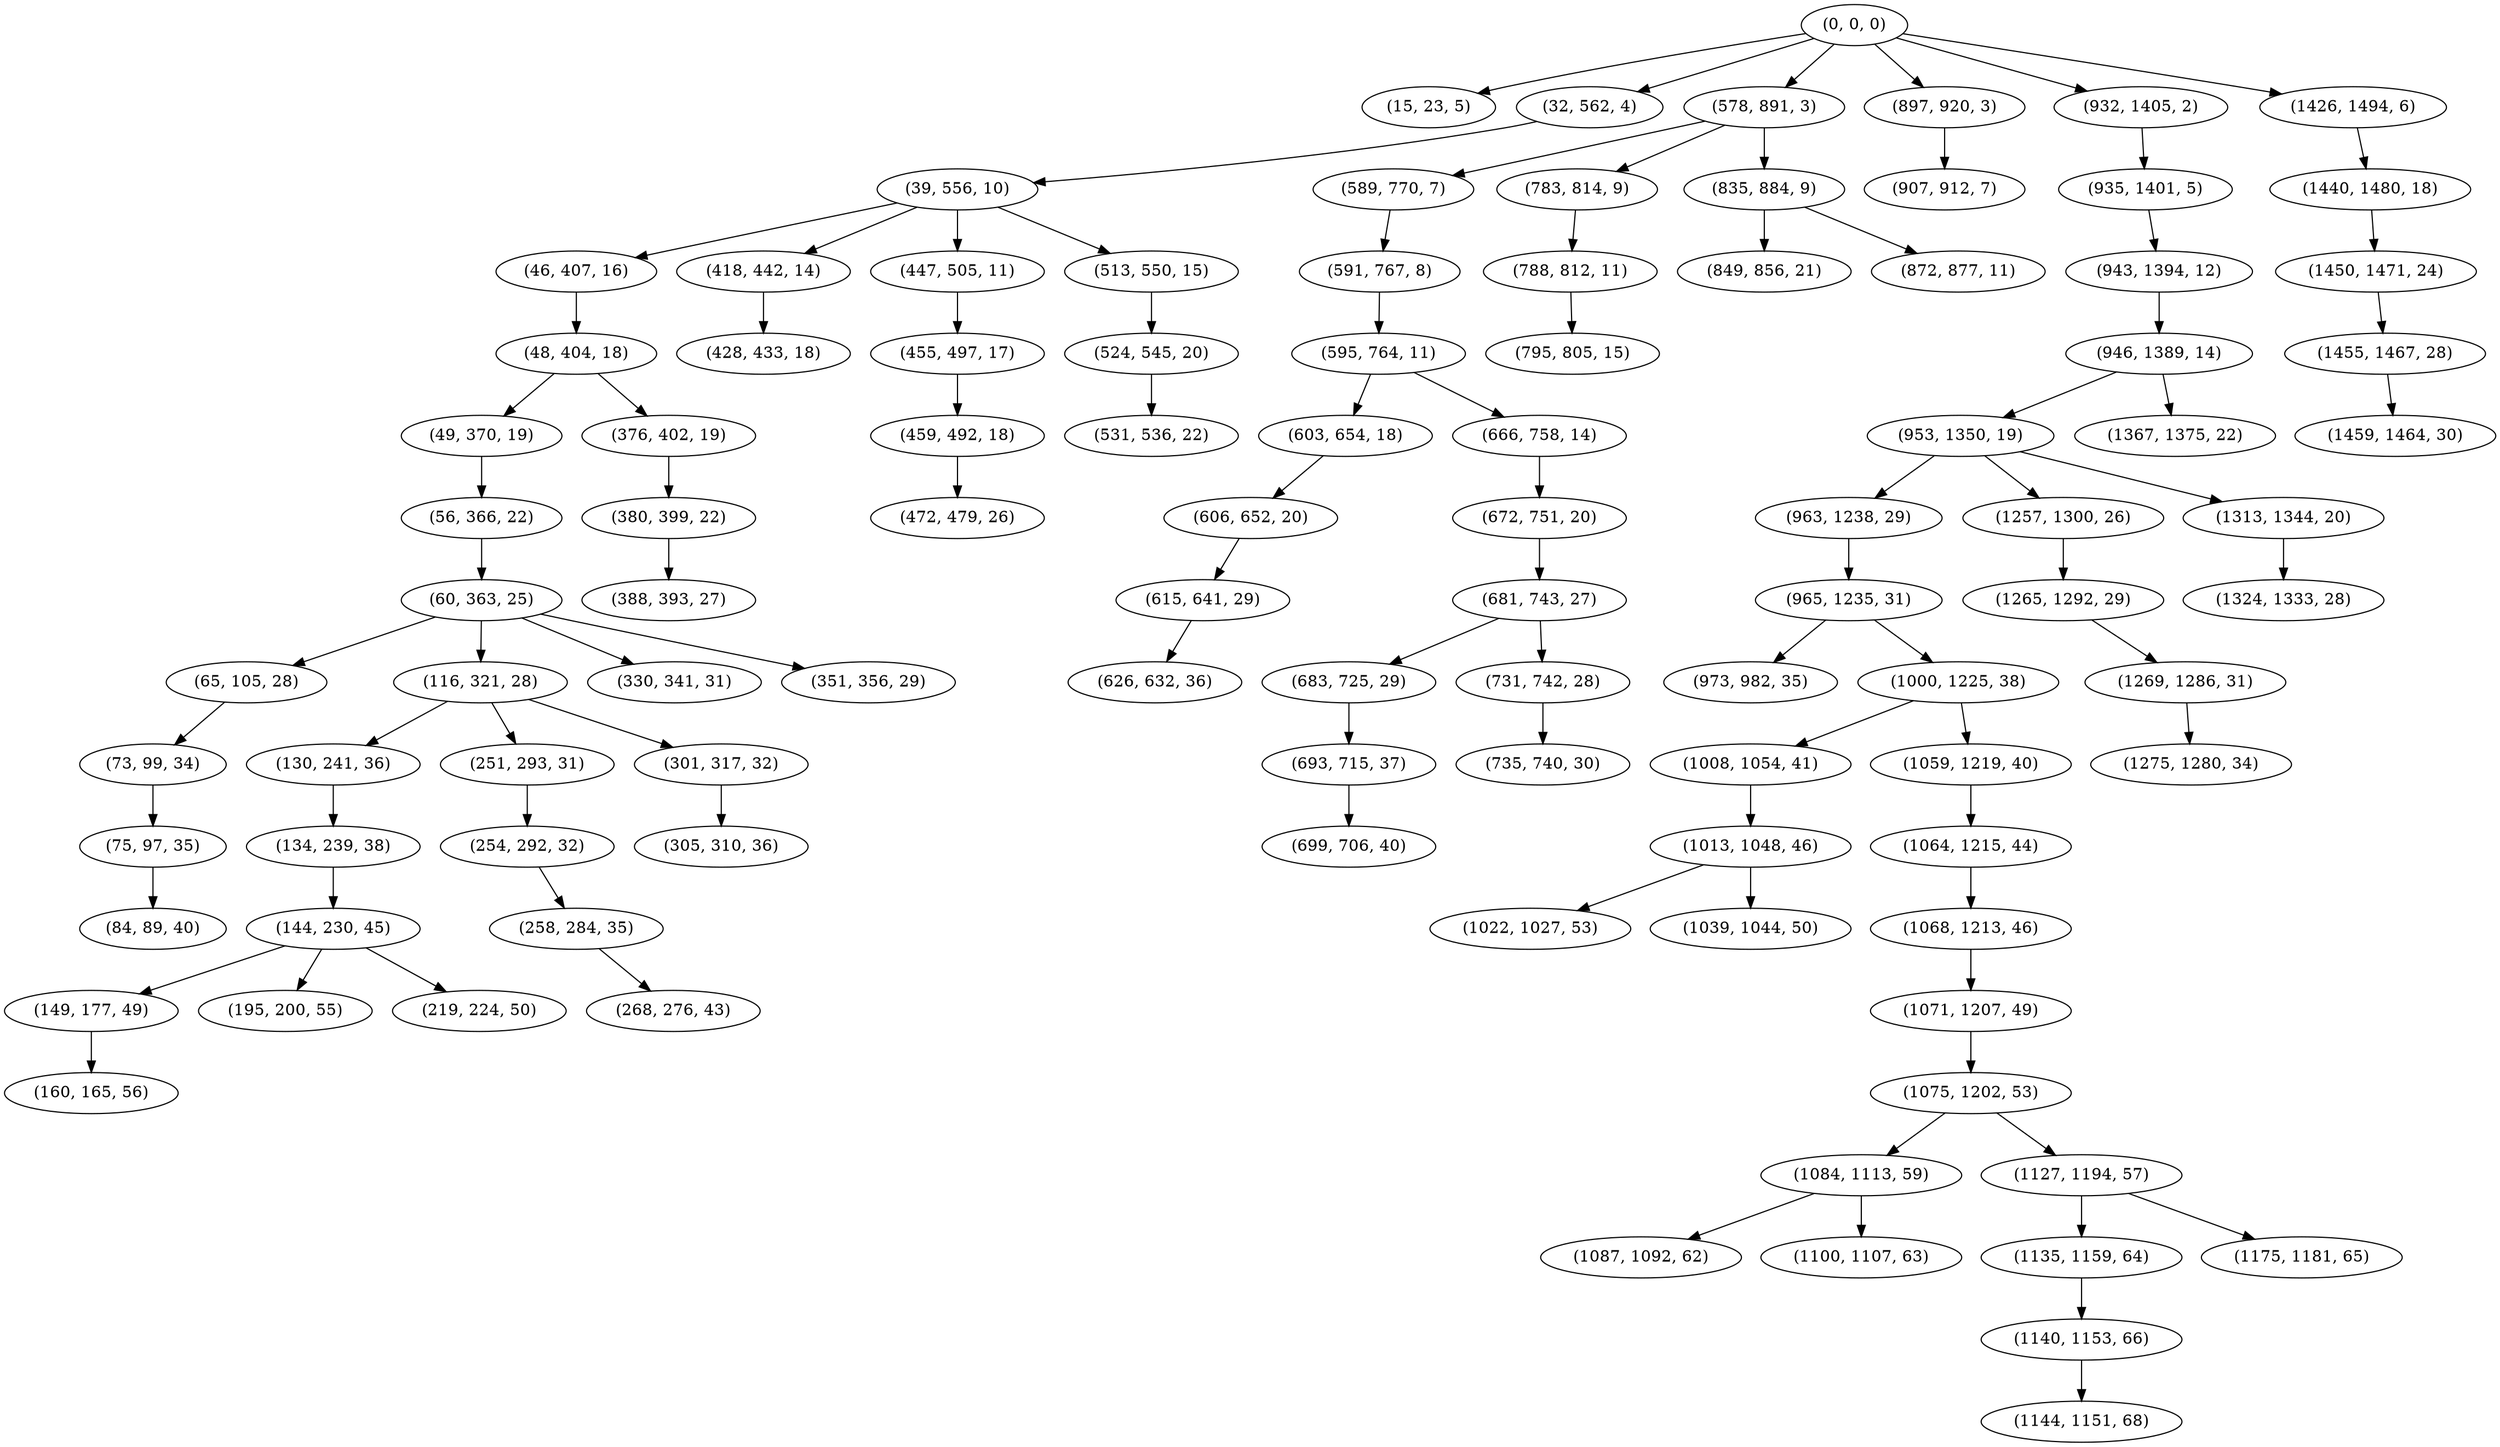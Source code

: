 digraph tree {
    "(0, 0, 0)";
    "(15, 23, 5)";
    "(32, 562, 4)";
    "(39, 556, 10)";
    "(46, 407, 16)";
    "(48, 404, 18)";
    "(49, 370, 19)";
    "(56, 366, 22)";
    "(60, 363, 25)";
    "(65, 105, 28)";
    "(73, 99, 34)";
    "(75, 97, 35)";
    "(84, 89, 40)";
    "(116, 321, 28)";
    "(130, 241, 36)";
    "(134, 239, 38)";
    "(144, 230, 45)";
    "(149, 177, 49)";
    "(160, 165, 56)";
    "(195, 200, 55)";
    "(219, 224, 50)";
    "(251, 293, 31)";
    "(254, 292, 32)";
    "(258, 284, 35)";
    "(268, 276, 43)";
    "(301, 317, 32)";
    "(305, 310, 36)";
    "(330, 341, 31)";
    "(351, 356, 29)";
    "(376, 402, 19)";
    "(380, 399, 22)";
    "(388, 393, 27)";
    "(418, 442, 14)";
    "(428, 433, 18)";
    "(447, 505, 11)";
    "(455, 497, 17)";
    "(459, 492, 18)";
    "(472, 479, 26)";
    "(513, 550, 15)";
    "(524, 545, 20)";
    "(531, 536, 22)";
    "(578, 891, 3)";
    "(589, 770, 7)";
    "(591, 767, 8)";
    "(595, 764, 11)";
    "(603, 654, 18)";
    "(606, 652, 20)";
    "(615, 641, 29)";
    "(626, 632, 36)";
    "(666, 758, 14)";
    "(672, 751, 20)";
    "(681, 743, 27)";
    "(683, 725, 29)";
    "(693, 715, 37)";
    "(699, 706, 40)";
    "(731, 742, 28)";
    "(735, 740, 30)";
    "(783, 814, 9)";
    "(788, 812, 11)";
    "(795, 805, 15)";
    "(835, 884, 9)";
    "(849, 856, 21)";
    "(872, 877, 11)";
    "(897, 920, 3)";
    "(907, 912, 7)";
    "(932, 1405, 2)";
    "(935, 1401, 5)";
    "(943, 1394, 12)";
    "(946, 1389, 14)";
    "(953, 1350, 19)";
    "(963, 1238, 29)";
    "(965, 1235, 31)";
    "(973, 982, 35)";
    "(1000, 1225, 38)";
    "(1008, 1054, 41)";
    "(1013, 1048, 46)";
    "(1022, 1027, 53)";
    "(1039, 1044, 50)";
    "(1059, 1219, 40)";
    "(1064, 1215, 44)";
    "(1068, 1213, 46)";
    "(1071, 1207, 49)";
    "(1075, 1202, 53)";
    "(1084, 1113, 59)";
    "(1087, 1092, 62)";
    "(1100, 1107, 63)";
    "(1127, 1194, 57)";
    "(1135, 1159, 64)";
    "(1140, 1153, 66)";
    "(1144, 1151, 68)";
    "(1175, 1181, 65)";
    "(1257, 1300, 26)";
    "(1265, 1292, 29)";
    "(1269, 1286, 31)";
    "(1275, 1280, 34)";
    "(1313, 1344, 20)";
    "(1324, 1333, 28)";
    "(1367, 1375, 22)";
    "(1426, 1494, 6)";
    "(1440, 1480, 18)";
    "(1450, 1471, 24)";
    "(1455, 1467, 28)";
    "(1459, 1464, 30)";
    "(0, 0, 0)" -> "(15, 23, 5)";
    "(0, 0, 0)" -> "(32, 562, 4)";
    "(0, 0, 0)" -> "(578, 891, 3)";
    "(0, 0, 0)" -> "(897, 920, 3)";
    "(0, 0, 0)" -> "(932, 1405, 2)";
    "(0, 0, 0)" -> "(1426, 1494, 6)";
    "(32, 562, 4)" -> "(39, 556, 10)";
    "(39, 556, 10)" -> "(46, 407, 16)";
    "(39, 556, 10)" -> "(418, 442, 14)";
    "(39, 556, 10)" -> "(447, 505, 11)";
    "(39, 556, 10)" -> "(513, 550, 15)";
    "(46, 407, 16)" -> "(48, 404, 18)";
    "(48, 404, 18)" -> "(49, 370, 19)";
    "(48, 404, 18)" -> "(376, 402, 19)";
    "(49, 370, 19)" -> "(56, 366, 22)";
    "(56, 366, 22)" -> "(60, 363, 25)";
    "(60, 363, 25)" -> "(65, 105, 28)";
    "(60, 363, 25)" -> "(116, 321, 28)";
    "(60, 363, 25)" -> "(330, 341, 31)";
    "(60, 363, 25)" -> "(351, 356, 29)";
    "(65, 105, 28)" -> "(73, 99, 34)";
    "(73, 99, 34)" -> "(75, 97, 35)";
    "(75, 97, 35)" -> "(84, 89, 40)";
    "(116, 321, 28)" -> "(130, 241, 36)";
    "(116, 321, 28)" -> "(251, 293, 31)";
    "(116, 321, 28)" -> "(301, 317, 32)";
    "(130, 241, 36)" -> "(134, 239, 38)";
    "(134, 239, 38)" -> "(144, 230, 45)";
    "(144, 230, 45)" -> "(149, 177, 49)";
    "(144, 230, 45)" -> "(195, 200, 55)";
    "(144, 230, 45)" -> "(219, 224, 50)";
    "(149, 177, 49)" -> "(160, 165, 56)";
    "(251, 293, 31)" -> "(254, 292, 32)";
    "(254, 292, 32)" -> "(258, 284, 35)";
    "(258, 284, 35)" -> "(268, 276, 43)";
    "(301, 317, 32)" -> "(305, 310, 36)";
    "(376, 402, 19)" -> "(380, 399, 22)";
    "(380, 399, 22)" -> "(388, 393, 27)";
    "(418, 442, 14)" -> "(428, 433, 18)";
    "(447, 505, 11)" -> "(455, 497, 17)";
    "(455, 497, 17)" -> "(459, 492, 18)";
    "(459, 492, 18)" -> "(472, 479, 26)";
    "(513, 550, 15)" -> "(524, 545, 20)";
    "(524, 545, 20)" -> "(531, 536, 22)";
    "(578, 891, 3)" -> "(589, 770, 7)";
    "(578, 891, 3)" -> "(783, 814, 9)";
    "(578, 891, 3)" -> "(835, 884, 9)";
    "(589, 770, 7)" -> "(591, 767, 8)";
    "(591, 767, 8)" -> "(595, 764, 11)";
    "(595, 764, 11)" -> "(603, 654, 18)";
    "(595, 764, 11)" -> "(666, 758, 14)";
    "(603, 654, 18)" -> "(606, 652, 20)";
    "(606, 652, 20)" -> "(615, 641, 29)";
    "(615, 641, 29)" -> "(626, 632, 36)";
    "(666, 758, 14)" -> "(672, 751, 20)";
    "(672, 751, 20)" -> "(681, 743, 27)";
    "(681, 743, 27)" -> "(683, 725, 29)";
    "(681, 743, 27)" -> "(731, 742, 28)";
    "(683, 725, 29)" -> "(693, 715, 37)";
    "(693, 715, 37)" -> "(699, 706, 40)";
    "(731, 742, 28)" -> "(735, 740, 30)";
    "(783, 814, 9)" -> "(788, 812, 11)";
    "(788, 812, 11)" -> "(795, 805, 15)";
    "(835, 884, 9)" -> "(849, 856, 21)";
    "(835, 884, 9)" -> "(872, 877, 11)";
    "(897, 920, 3)" -> "(907, 912, 7)";
    "(932, 1405, 2)" -> "(935, 1401, 5)";
    "(935, 1401, 5)" -> "(943, 1394, 12)";
    "(943, 1394, 12)" -> "(946, 1389, 14)";
    "(946, 1389, 14)" -> "(953, 1350, 19)";
    "(946, 1389, 14)" -> "(1367, 1375, 22)";
    "(953, 1350, 19)" -> "(963, 1238, 29)";
    "(953, 1350, 19)" -> "(1257, 1300, 26)";
    "(953, 1350, 19)" -> "(1313, 1344, 20)";
    "(963, 1238, 29)" -> "(965, 1235, 31)";
    "(965, 1235, 31)" -> "(973, 982, 35)";
    "(965, 1235, 31)" -> "(1000, 1225, 38)";
    "(1000, 1225, 38)" -> "(1008, 1054, 41)";
    "(1000, 1225, 38)" -> "(1059, 1219, 40)";
    "(1008, 1054, 41)" -> "(1013, 1048, 46)";
    "(1013, 1048, 46)" -> "(1022, 1027, 53)";
    "(1013, 1048, 46)" -> "(1039, 1044, 50)";
    "(1059, 1219, 40)" -> "(1064, 1215, 44)";
    "(1064, 1215, 44)" -> "(1068, 1213, 46)";
    "(1068, 1213, 46)" -> "(1071, 1207, 49)";
    "(1071, 1207, 49)" -> "(1075, 1202, 53)";
    "(1075, 1202, 53)" -> "(1084, 1113, 59)";
    "(1075, 1202, 53)" -> "(1127, 1194, 57)";
    "(1084, 1113, 59)" -> "(1087, 1092, 62)";
    "(1084, 1113, 59)" -> "(1100, 1107, 63)";
    "(1127, 1194, 57)" -> "(1135, 1159, 64)";
    "(1127, 1194, 57)" -> "(1175, 1181, 65)";
    "(1135, 1159, 64)" -> "(1140, 1153, 66)";
    "(1140, 1153, 66)" -> "(1144, 1151, 68)";
    "(1257, 1300, 26)" -> "(1265, 1292, 29)";
    "(1265, 1292, 29)" -> "(1269, 1286, 31)";
    "(1269, 1286, 31)" -> "(1275, 1280, 34)";
    "(1313, 1344, 20)" -> "(1324, 1333, 28)";
    "(1426, 1494, 6)" -> "(1440, 1480, 18)";
    "(1440, 1480, 18)" -> "(1450, 1471, 24)";
    "(1450, 1471, 24)" -> "(1455, 1467, 28)";
    "(1455, 1467, 28)" -> "(1459, 1464, 30)";
}
